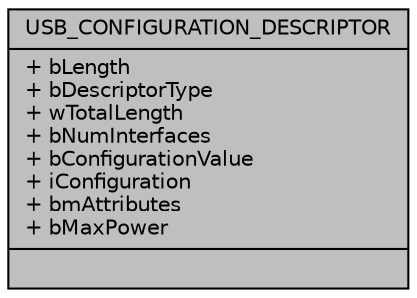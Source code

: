 digraph "USB_CONFIGURATION_DESCRIPTOR"
{
  edge [fontname="Helvetica",fontsize="10",labelfontname="Helvetica",labelfontsize="10"];
  node [fontname="Helvetica",fontsize="10",shape=record];
  Node0 [label="{USB_CONFIGURATION_DESCRIPTOR\n|+ bLength\l+ bDescriptorType\l+ wTotalLength\l+ bNumInterfaces\l+ bConfigurationValue\l+ iConfiguration\l+ bmAttributes\l+ bMaxPower\l|}",height=0.2,width=0.4,color="black", fillcolor="grey75", style="filled", fontcolor="black"];
}
